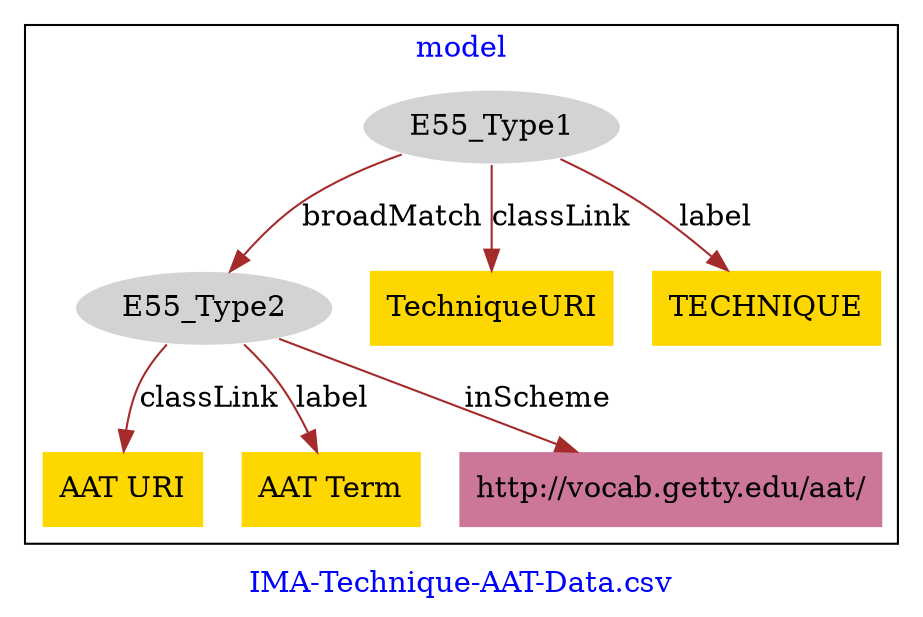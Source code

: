 digraph n0 {
fontcolor="blue"
remincross="true"
label="IMA-Technique-AAT-Data.csv"
subgraph cluster {
label="model"
n2[style="filled",color="white",fillcolor="lightgray",label="E55_Type1"];
n3[style="filled",color="white",fillcolor="lightgray",label="E55_Type2"];
n4[shape="plaintext",style="filled",fillcolor="gold",label="TechniqueURI"];
n5[shape="plaintext",style="filled",fillcolor="gold",label="AAT URI"];
n6[shape="plaintext",style="filled",fillcolor="gold",label="AAT Term"];
n7[shape="plaintext",style="filled",fillcolor="gold",label="TECHNIQUE"];
n8[shape="plaintext",style="filled",fillcolor="#CC7799",label="http://vocab.getty.edu/aat/"];
}
n2 -> n3[color="brown",fontcolor="black",label="broadMatch"]
n2 -> n4[color="brown",fontcolor="black",label="classLink"]
n3 -> n5[color="brown",fontcolor="black",label="classLink"]
n3 -> n6[color="brown",fontcolor="black",label="label"]
n2 -> n7[color="brown",fontcolor="black",label="label"]
n3 -> n8[color="brown",fontcolor="black",label="inScheme"]
}
